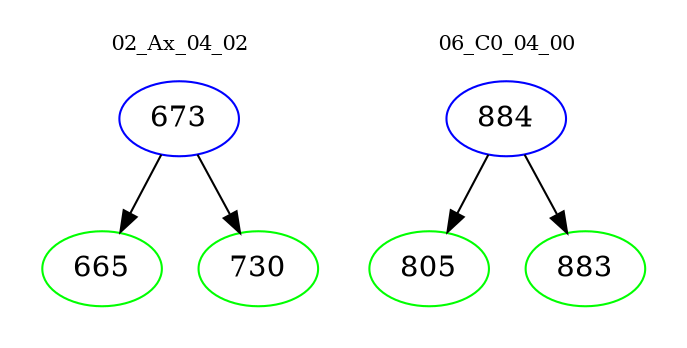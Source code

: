 digraph{
subgraph cluster_0 {
color = white
label = "02_Ax_04_02";
fontsize=10;
T0_673 [label="673", color="blue"]
T0_673 -> T0_665 [color="black"]
T0_665 [label="665", color="green"]
T0_673 -> T0_730 [color="black"]
T0_730 [label="730", color="green"]
}
subgraph cluster_1 {
color = white
label = "06_C0_04_00";
fontsize=10;
T1_884 [label="884", color="blue"]
T1_884 -> T1_805 [color="black"]
T1_805 [label="805", color="green"]
T1_884 -> T1_883 [color="black"]
T1_883 [label="883", color="green"]
}
}

